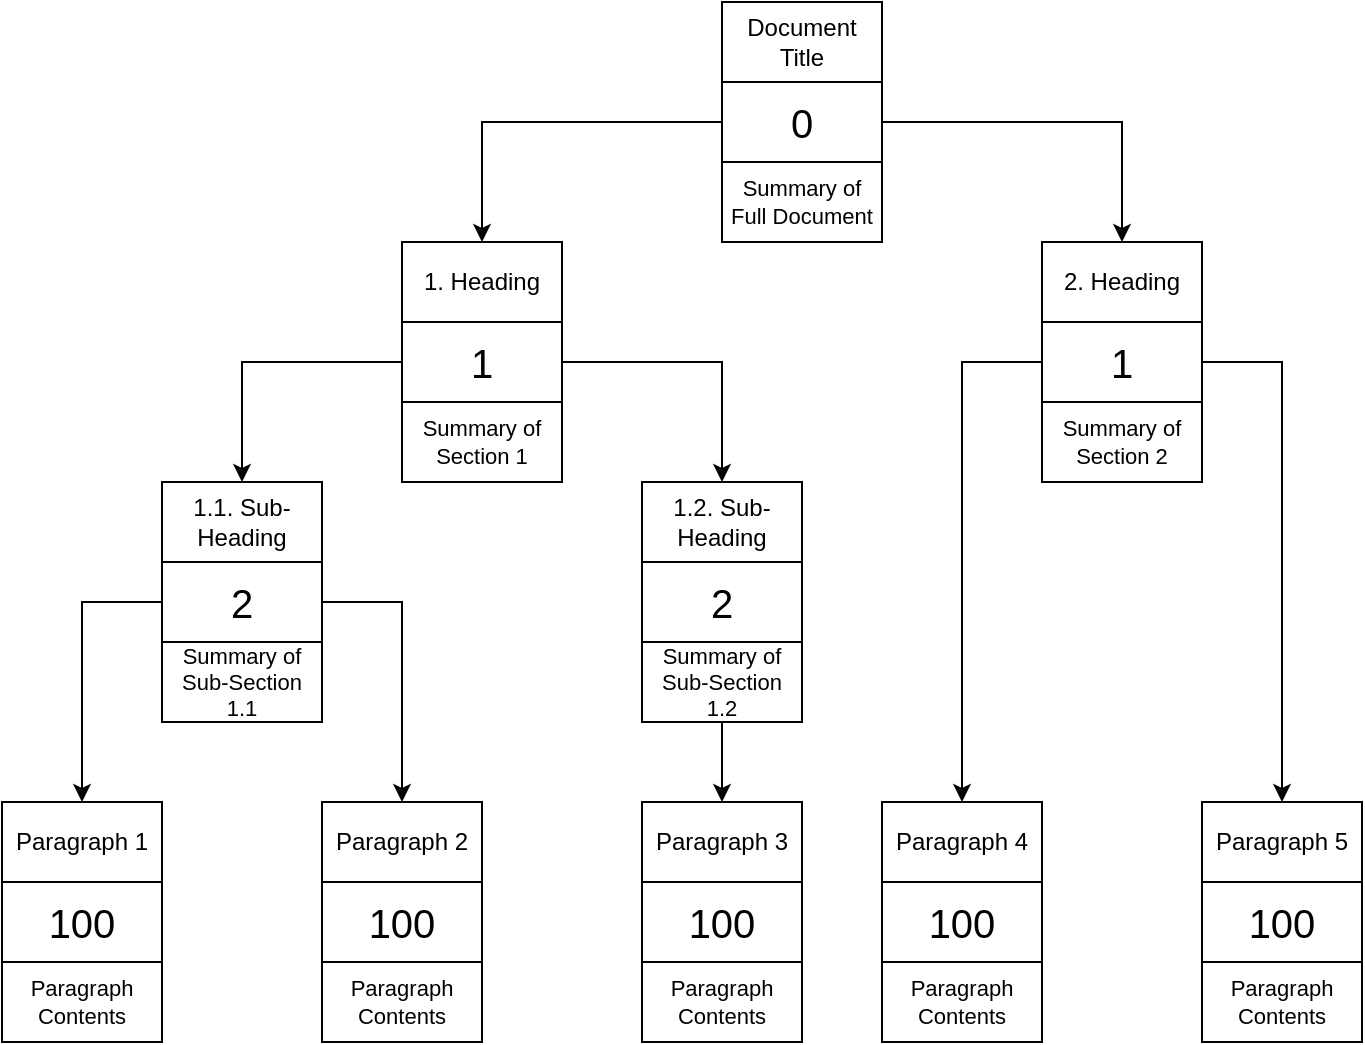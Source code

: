 <mxfile version="24.8.8">
  <diagram name="Seite-1" id="PIdwhDuCiP5LDbIeZKLE">
    <mxGraphModel dx="2110" dy="809" grid="1" gridSize="10" guides="1" tooltips="1" connect="1" arrows="1" fold="1" page="1" pageScale="1" pageWidth="827" pageHeight="1169" math="0" shadow="0">
      <root>
        <mxCell id="0" />
        <mxCell id="1" parent="0" />
        <mxCell id="MklEleXEeYvls_ki88SR-47" value="Document Title" style="rounded=0;whiteSpace=wrap;html=1;" vertex="1" parent="1">
          <mxGeometry x="360" y="320" width="80" height="40" as="geometry" />
        </mxCell>
        <mxCell id="MklEleXEeYvls_ki88SR-48" value="Summary of Full Document" style="rounded=0;whiteSpace=wrap;html=1;fontSize=11;" vertex="1" parent="1">
          <mxGeometry x="360" y="400" width="80" height="40" as="geometry" />
        </mxCell>
        <mxCell id="MklEleXEeYvls_ki88SR-49" value="0" style="rounded=0;whiteSpace=wrap;html=1;fontSize=20;" vertex="1" parent="1">
          <mxGeometry x="360" y="360" width="80" height="40" as="geometry" />
        </mxCell>
        <mxCell id="MklEleXEeYvls_ki88SR-50" value="1. Heading" style="rounded=0;whiteSpace=wrap;html=1;" vertex="1" parent="1">
          <mxGeometry x="200" y="440" width="80" height="40" as="geometry" />
        </mxCell>
        <mxCell id="MklEleXEeYvls_ki88SR-51" value="Summary of Section 1" style="rounded=0;whiteSpace=wrap;html=1;fontSize=11;" vertex="1" parent="1">
          <mxGeometry x="200" y="520" width="80" height="40" as="geometry" />
        </mxCell>
        <mxCell id="MklEleXEeYvls_ki88SR-52" value="1" style="rounded=0;whiteSpace=wrap;html=1;fontSize=20;" vertex="1" parent="1">
          <mxGeometry x="200" y="480" width="80" height="40" as="geometry" />
        </mxCell>
        <mxCell id="MklEleXEeYvls_ki88SR-53" value="2. Heading" style="rounded=0;whiteSpace=wrap;html=1;" vertex="1" parent="1">
          <mxGeometry x="520" y="440" width="80" height="40" as="geometry" />
        </mxCell>
        <mxCell id="MklEleXEeYvls_ki88SR-54" value="Summary of Section 2" style="rounded=0;whiteSpace=wrap;html=1;fontSize=11;" vertex="1" parent="1">
          <mxGeometry x="520" y="520" width="80" height="40" as="geometry" />
        </mxCell>
        <mxCell id="MklEleXEeYvls_ki88SR-55" value="1" style="rounded=0;whiteSpace=wrap;html=1;fontSize=20;" vertex="1" parent="1">
          <mxGeometry x="520" y="480" width="80" height="40" as="geometry" />
        </mxCell>
        <mxCell id="MklEleXEeYvls_ki88SR-56" value="1.1. Sub-Heading" style="rounded=0;whiteSpace=wrap;html=1;" vertex="1" parent="1">
          <mxGeometry x="80" y="560" width="80" height="40" as="geometry" />
        </mxCell>
        <mxCell id="MklEleXEeYvls_ki88SR-57" value="Summary of Sub-Section 1.1" style="rounded=0;whiteSpace=wrap;html=1;fontSize=11;" vertex="1" parent="1">
          <mxGeometry x="80" y="640" width="80" height="40" as="geometry" />
        </mxCell>
        <mxCell id="MklEleXEeYvls_ki88SR-58" value="2" style="rounded=0;whiteSpace=wrap;html=1;fontSize=20;" vertex="1" parent="1">
          <mxGeometry x="80" y="600" width="80" height="40" as="geometry" />
        </mxCell>
        <mxCell id="MklEleXEeYvls_ki88SR-59" value="1.2. Sub-Heading" style="rounded=0;whiteSpace=wrap;html=1;" vertex="1" parent="1">
          <mxGeometry x="320" y="560" width="80" height="40" as="geometry" />
        </mxCell>
        <mxCell id="MklEleXEeYvls_ki88SR-87" value="" style="edgeStyle=orthogonalEdgeStyle;rounded=0;orthogonalLoop=1;jettySize=auto;html=1;entryX=0.5;entryY=0;entryDx=0;entryDy=0;" edge="1" parent="1" source="MklEleXEeYvls_ki88SR-60" target="MklEleXEeYvls_ki88SR-75">
          <mxGeometry relative="1" as="geometry" />
        </mxCell>
        <mxCell id="MklEleXEeYvls_ki88SR-60" value="Summary of Sub-Section 1.2" style="rounded=0;whiteSpace=wrap;html=1;fontSize=11;" vertex="1" parent="1">
          <mxGeometry x="320" y="640" width="80" height="40" as="geometry" />
        </mxCell>
        <mxCell id="MklEleXEeYvls_ki88SR-61" value="2" style="rounded=0;whiteSpace=wrap;html=1;fontSize=20;" vertex="1" parent="1">
          <mxGeometry x="320" y="600" width="80" height="40" as="geometry" />
        </mxCell>
        <mxCell id="MklEleXEeYvls_ki88SR-62" value="Paragraph 4" style="rounded=0;whiteSpace=wrap;html=1;" vertex="1" parent="1">
          <mxGeometry x="440" y="720" width="80" height="40" as="geometry" />
        </mxCell>
        <mxCell id="MklEleXEeYvls_ki88SR-63" value="Paragraph Contents" style="rounded=0;whiteSpace=wrap;html=1;fontSize=11;" vertex="1" parent="1">
          <mxGeometry x="440" y="800" width="80" height="40" as="geometry" />
        </mxCell>
        <mxCell id="MklEleXEeYvls_ki88SR-64" value="100" style="rounded=0;whiteSpace=wrap;html=1;fontSize=20;" vertex="1" parent="1">
          <mxGeometry x="440" y="760" width="80" height="40" as="geometry" />
        </mxCell>
        <mxCell id="MklEleXEeYvls_ki88SR-66" value="Paragraph 5" style="rounded=0;whiteSpace=wrap;html=1;" vertex="1" parent="1">
          <mxGeometry x="600" y="720" width="80" height="40" as="geometry" />
        </mxCell>
        <mxCell id="MklEleXEeYvls_ki88SR-67" value="Paragraph Contents" style="rounded=0;whiteSpace=wrap;html=1;fontSize=11;" vertex="1" parent="1">
          <mxGeometry x="600" y="800" width="80" height="40" as="geometry" />
        </mxCell>
        <mxCell id="MklEleXEeYvls_ki88SR-68" value="100" style="rounded=0;whiteSpace=wrap;html=1;fontSize=20;" vertex="1" parent="1">
          <mxGeometry x="600" y="760" width="80" height="40" as="geometry" />
        </mxCell>
        <mxCell id="MklEleXEeYvls_ki88SR-69" value="Paragraph 1" style="rounded=0;whiteSpace=wrap;html=1;" vertex="1" parent="1">
          <mxGeometry y="720" width="80" height="40" as="geometry" />
        </mxCell>
        <mxCell id="MklEleXEeYvls_ki88SR-70" value="Paragraph Contents" style="rounded=0;whiteSpace=wrap;html=1;fontSize=11;" vertex="1" parent="1">
          <mxGeometry y="800" width="80" height="40" as="geometry" />
        </mxCell>
        <mxCell id="MklEleXEeYvls_ki88SR-71" value="100" style="rounded=0;whiteSpace=wrap;html=1;fontSize=20;" vertex="1" parent="1">
          <mxGeometry y="760" width="80" height="40" as="geometry" />
        </mxCell>
        <mxCell id="MklEleXEeYvls_ki88SR-72" value="Paragraph 2" style="rounded=0;whiteSpace=wrap;html=1;" vertex="1" parent="1">
          <mxGeometry x="160" y="720" width="80" height="40" as="geometry" />
        </mxCell>
        <mxCell id="MklEleXEeYvls_ki88SR-73" value="Paragraph Contents" style="rounded=0;whiteSpace=wrap;html=1;fontSize=11;" vertex="1" parent="1">
          <mxGeometry x="160" y="800" width="80" height="40" as="geometry" />
        </mxCell>
        <mxCell id="MklEleXEeYvls_ki88SR-74" value="100" style="rounded=0;whiteSpace=wrap;html=1;fontSize=20;" vertex="1" parent="1">
          <mxGeometry x="160" y="760" width="80" height="40" as="geometry" />
        </mxCell>
        <mxCell id="MklEleXEeYvls_ki88SR-75" value="Paragraph 3" style="rounded=0;whiteSpace=wrap;html=1;" vertex="1" parent="1">
          <mxGeometry x="320" y="720" width="80" height="40" as="geometry" />
        </mxCell>
        <mxCell id="MklEleXEeYvls_ki88SR-76" value="Paragraph Contents" style="rounded=0;whiteSpace=wrap;html=1;fontSize=11;" vertex="1" parent="1">
          <mxGeometry x="320" y="800" width="80" height="40" as="geometry" />
        </mxCell>
        <mxCell id="MklEleXEeYvls_ki88SR-77" value="100" style="rounded=0;whiteSpace=wrap;html=1;fontSize=20;" vertex="1" parent="1">
          <mxGeometry x="320" y="760" width="80" height="40" as="geometry" />
        </mxCell>
        <mxCell id="MklEleXEeYvls_ki88SR-79" value="" style="endArrow=classic;html=1;rounded=0;exitX=0;exitY=0.5;exitDx=0;exitDy=0;entryX=0.5;entryY=0;entryDx=0;entryDy=0;" edge="1" parent="1" source="MklEleXEeYvls_ki88SR-49" target="MklEleXEeYvls_ki88SR-50">
          <mxGeometry width="50" height="50" relative="1" as="geometry">
            <mxPoint x="250" y="330" as="sourcePoint" />
            <mxPoint x="90" y="390" as="targetPoint" />
            <Array as="points">
              <mxPoint x="240" y="380" />
            </Array>
          </mxGeometry>
        </mxCell>
        <mxCell id="MklEleXEeYvls_ki88SR-81" value="" style="endArrow=classic;html=1;rounded=0;exitX=0;exitY=0.5;exitDx=0;exitDy=0;entryX=0.5;entryY=0;entryDx=0;entryDy=0;" edge="1" parent="1" target="MklEleXEeYvls_ki88SR-53">
          <mxGeometry width="50" height="50" relative="1" as="geometry">
            <mxPoint x="440" y="380" as="sourcePoint" />
            <mxPoint x="280" y="440" as="targetPoint" />
            <Array as="points">
              <mxPoint x="560" y="380" />
            </Array>
          </mxGeometry>
        </mxCell>
        <mxCell id="MklEleXEeYvls_ki88SR-82" value="" style="endArrow=classic;html=1;rounded=0;exitX=0;exitY=0.5;exitDx=0;exitDy=0;entryX=0.5;entryY=0;entryDx=0;entryDy=0;" edge="1" parent="1" target="MklEleXEeYvls_ki88SR-56">
          <mxGeometry width="50" height="50" relative="1" as="geometry">
            <mxPoint x="200" y="500" as="sourcePoint" />
            <mxPoint x="40" y="560" as="targetPoint" />
            <Array as="points">
              <mxPoint x="120" y="500" />
            </Array>
          </mxGeometry>
        </mxCell>
        <mxCell id="MklEleXEeYvls_ki88SR-84" value="" style="endArrow=classic;html=1;rounded=0;exitX=0;exitY=0.5;exitDx=0;exitDy=0;entryX=0.5;entryY=0;entryDx=0;entryDy=0;" edge="1" parent="1" target="MklEleXEeYvls_ki88SR-69">
          <mxGeometry width="50" height="50" relative="1" as="geometry">
            <mxPoint x="80" y="620" as="sourcePoint" />
            <mxPoint x="-80" y="680" as="targetPoint" />
            <Array as="points">
              <mxPoint x="40" y="620" />
            </Array>
          </mxGeometry>
        </mxCell>
        <mxCell id="MklEleXEeYvls_ki88SR-85" value="" style="endArrow=classic;html=1;rounded=0;exitX=0;exitY=0.5;exitDx=0;exitDy=0;entryX=0.5;entryY=0;entryDx=0;entryDy=0;" edge="1" parent="1" target="MklEleXEeYvls_ki88SR-72">
          <mxGeometry width="50" height="50" relative="1" as="geometry">
            <mxPoint x="160" y="620" as="sourcePoint" />
            <mxPoint x="320" y="680" as="targetPoint" />
            <Array as="points">
              <mxPoint x="200" y="620" />
            </Array>
          </mxGeometry>
        </mxCell>
        <mxCell id="MklEleXEeYvls_ki88SR-86" value="" style="endArrow=classic;html=1;rounded=0;exitX=1;exitY=0.5;exitDx=0;exitDy=0;entryX=0.5;entryY=0;entryDx=0;entryDy=0;" edge="1" parent="1" source="MklEleXEeYvls_ki88SR-52" target="MklEleXEeYvls_ki88SR-59">
          <mxGeometry width="50" height="50" relative="1" as="geometry">
            <mxPoint x="310" y="500" as="sourcePoint" />
            <mxPoint x="440" y="520" as="targetPoint" />
            <Array as="points">
              <mxPoint x="360" y="500" />
            </Array>
          </mxGeometry>
        </mxCell>
        <mxCell id="MklEleXEeYvls_ki88SR-88" value="" style="endArrow=classic;html=1;rounded=0;exitX=0;exitY=0.5;exitDx=0;exitDy=0;entryX=0.5;entryY=0;entryDx=0;entryDy=0;" edge="1" parent="1" target="MklEleXEeYvls_ki88SR-66">
          <mxGeometry width="50" height="50" relative="1" as="geometry">
            <mxPoint x="600" y="500" as="sourcePoint" />
            <mxPoint x="640" y="600" as="targetPoint" />
            <Array as="points">
              <mxPoint x="640" y="500" />
            </Array>
          </mxGeometry>
        </mxCell>
        <mxCell id="MklEleXEeYvls_ki88SR-89" value="" style="endArrow=classic;html=1;rounded=0;exitX=0;exitY=0.5;exitDx=0;exitDy=0;" edge="1" parent="1" target="MklEleXEeYvls_ki88SR-62">
          <mxGeometry width="50" height="50" relative="1" as="geometry">
            <mxPoint x="520" y="500" as="sourcePoint" />
            <mxPoint x="480" y="600" as="targetPoint" />
            <Array as="points">
              <mxPoint x="480" y="500" />
            </Array>
          </mxGeometry>
        </mxCell>
      </root>
    </mxGraphModel>
  </diagram>
</mxfile>
